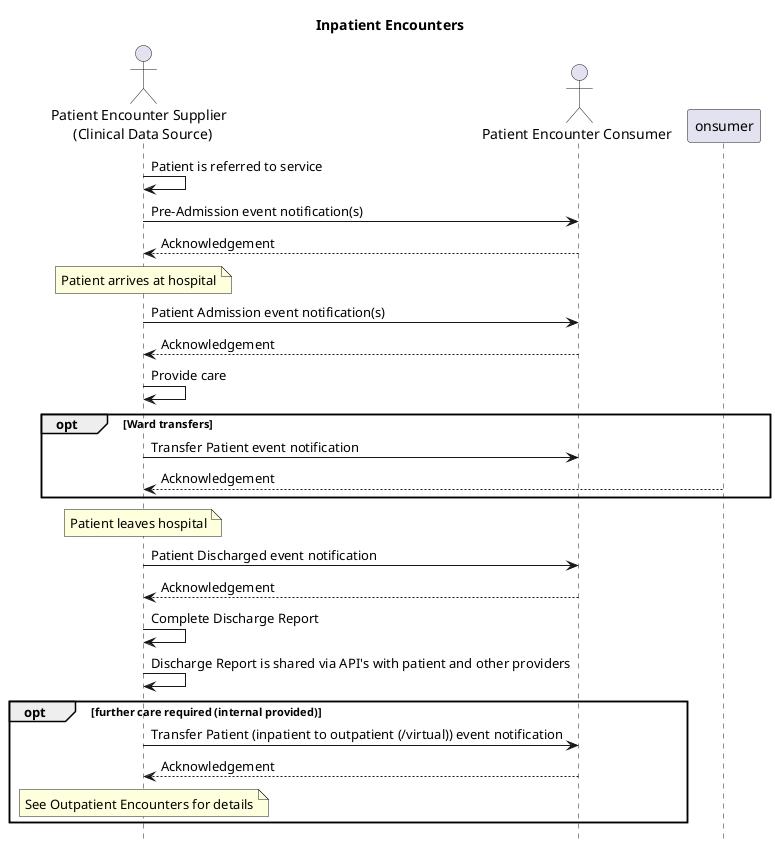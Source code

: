@startuml

hide footbox

title Inpatient Encounters

actor "Patient Encounter Supplier \n (Clinical Data Source)" as supplier
actor "Patient Encounter Consumer" as consumer

supplier -> supplier: Patient is referred to service

supplier -> consumer : Pre-Admission event notification(s)
consumer --> supplier: Acknowledgement

note over supplier: Patient arrives at hospital

supplier -> consumer : Patient Admission event notification(s)
consumer --> supplier: Acknowledgement

supplier -> supplier: Provide care
opt Ward transfers
supplier -> consumer: Transfer Patient event notification
onsumer --> supplier: Acknowledgement

end

note over supplier: Patient leaves hospital

supplier -> consumer: Patient Discharged event notification
consumer --> supplier: Acknowledgement
supplier -> supplier : Complete Discharge Report
supplier -> supplier: Discharge Report is shared via API's with patient and other providers

opt further care required (internal provided)
supplier -> consumer: Transfer Patient (inpatient to outpatient (/virtual)) event notification
consumer --> supplier: Acknowledgement

note over supplier: See Outpatient Encounters for details

end
@enduml
